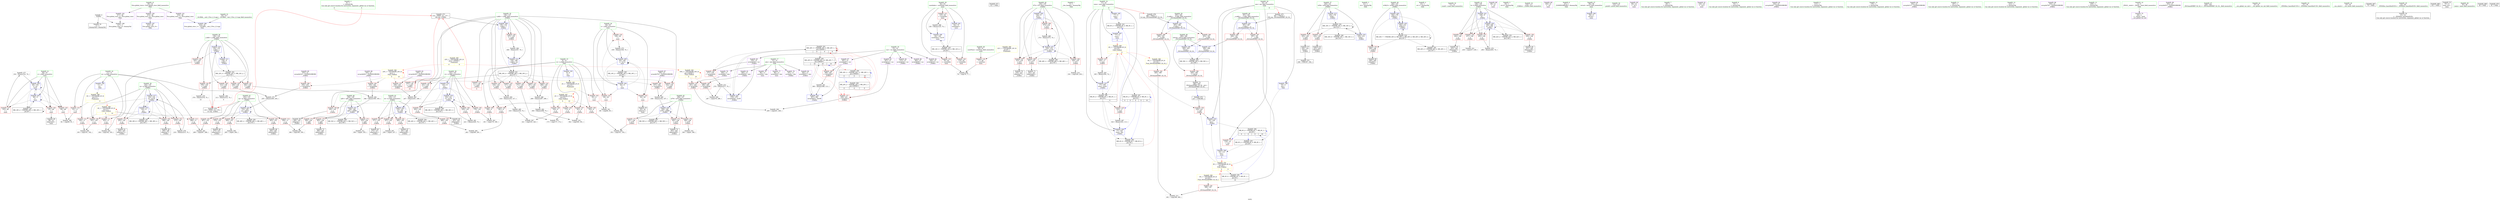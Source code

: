 digraph "SVFG" {
	label="SVFG";

	Node0x555596d1b0a0 [shape=record,color=grey,label="{NodeID: 0\nNullPtr}"];
	Node0x555596d1b0a0 -> Node0x555596d2f170[style=solid];
	Node0x555596d1b0a0 -> Node0x555596d31c00[style=solid];
	Node0x555596d3e520 [shape=record,color=grey,label="{NodeID: 277\n104 = Binary(103, 74, )\n}"];
	Node0x555596d3e520 -> Node0x555596d32040[style=solid];
	Node0x555596d31730 [shape=record,color=blue,label="{NodeID: 194\n11\<--9\nsj\<--\nGlob }"];
	Node0x555596d31730 -> Node0x555596d37670[style=dashed];
	Node0x555596d2e290 [shape=record,color=red,label="{NodeID: 111\n163\<--11\n\<--sj\n_Z3dfsii\n}"];
	Node0x555596d2e290 -> Node0x555596d40da0[style=solid];
	Node0x555596d2cce0 [shape=record,color=green,label="{NodeID: 28\n60\<--61\ncaseNum\<--caseNum_field_insensitive\nmain\n}"];
	Node0x555596d2cce0 -> Node0x555596d33860[style=solid];
	Node0x555596d7def0 [shape=record,color=black,label="{NodeID: 471\n121 = PHI()\n}"];
	Node0x555596d40f20 [shape=record,color=grey,label="{NodeID: 305\n265 = cmp(9, 264, )\n}"];
	Node0x555596d32ee0 [shape=record,color=blue,label="{NodeID: 222\n150\<--247\nni\<--add\n_Z3dfsii\n}"];
	Node0x555596d32ee0 -> Node0x555596d358e0[style=dashed];
	Node0x555596d32ee0 -> Node0x555596d359b0[style=dashed];
	Node0x555596d32ee0 -> Node0x555596d35a80[style=dashed];
	Node0x555596d32ee0 -> Node0x555596d35b50[style=dashed];
	Node0x555596d32ee0 -> Node0x555596d32ee0[style=dashed];
	Node0x555596d32ee0 -> Node0x555596d58ae0[style=dashed];
	Node0x555596d34970 [shape=record,color=red,label="{NodeID: 139\n249\<--138\n\<--j.addr\n_Z3dfsii\n}"];
	Node0x555596d34970 -> Node0x555596d3e0a0[style=solid];
	Node0x555596d2f510 [shape=record,color=black,label="{NodeID: 56\n98\<--97\nidxprom8\<--\nmain\n}"];
	Node0x555596d36030 [shape=record,color=red,label="{NodeID: 167\n333\<--154\n\<--k72\n_Z3dfsii\n}"];
	Node0x555596d36030 -> Node0x555596d30070[style=solid];
	Node0x555596d30bd0 [shape=record,color=purple,label="{NodeID: 84\n273\<--15\narrayidx42\<--cur\n_Z3dfsii\n}"];
	Node0x555596d05460 [shape=record,color=green,label="{NodeID: 1\n7\<--1\n__dso_handle\<--dummyObj\nGlob }"];
	Node0x555596d3e6a0 [shape=record,color=grey,label="{NodeID: 278\n216 = Binary(215, 74, )\n}"];
	Node0x555596d3e6a0 -> Node0x555596d32ad0[style=solid];
	Node0x555596d31800 [shape=record,color=blue,label="{NodeID: 195\n17\<--9\nnum\<--\nGlob }"];
	Node0x555596d31800 -> Node0x555596d4ebe0[style=dashed];
	Node0x555596d2e360 [shape=record,color=red,label="{NodeID: 112\n192\<--11\n\<--sj\n_Z3dfsii\n}"];
	Node0x555596d2e360 -> Node0x555596d401a0[style=solid];
	Node0x555596d2cdb0 [shape=record,color=green,label="{NodeID: 29\n62\<--63\ncaseIndex\<--caseIndex_field_insensitive\nmain\n}"];
	Node0x555596d2cdb0 -> Node0x555596d33930[style=solid];
	Node0x555596d2cdb0 -> Node0x555596d33a00[style=solid];
	Node0x555596d2cdb0 -> Node0x555596d33ad0[style=solid];
	Node0x555596d2cdb0 -> Node0x555596d31dd0[style=solid];
	Node0x555596d2cdb0 -> Node0x555596d32380[style=solid];
	Node0x555596d7dff0 [shape=record,color=black,label="{NodeID: 472\n227 = PHI(386, )\n}"];
	Node0x555596d7dff0 -> Node0x555596d36920[style=solid];
	Node0x555596d410a0 [shape=record,color=grey,label="{NodeID: 306\n92 = cmp(90, 91, )\n}"];
	Node0x555596d32fb0 [shape=record,color=blue,label="{NodeID: 223\n152\<--255\nnj\<--add33\n_Z3dfsii\n}"];
	Node0x555596d32fb0 -> Node0x555596d35c20[style=dashed];
	Node0x555596d32fb0 -> Node0x555596d35cf0[style=dashed];
	Node0x555596d32fb0 -> Node0x555596d35dc0[style=dashed];
	Node0x555596d32fb0 -> Node0x555596d35e90[style=dashed];
	Node0x555596d32fb0 -> Node0x555596d32fb0[style=dashed];
	Node0x555596d32fb0 -> Node0x555596d58fe0[style=dashed];
	Node0x555596d34a40 [shape=record,color=red,label="{NodeID: 140\n312\<--138\n\<--j.addr\n_Z3dfsii\n}"];
	Node0x555596d34a40 -> Node0x555596d3fea0[style=solid];
	Node0x555596d2f5e0 [shape=record,color=black,label="{NodeID: 57\n184\<--183\ntobool\<--\n_Z3dfsii\n}"];
	Node0x555596d2f5e0 -> Node0x5555969c1f20[style=solid];
	Node0x555596d36100 [shape=record,color=red,label="{NodeID: 168\n341\<--154\n\<--k72\n_Z3dfsii\n}"];
	Node0x555596d36100 -> Node0x555596d30140[style=solid];
	Node0x555596d30ca0 [shape=record,color=purple,label="{NodeID: 85\n276\<--15\narrayidx44\<--cur\n_Z3dfsii\n}"];
	Node0x555596d30ca0 -> Node0x555596d36b90[style=solid];
	Node0x555596d30ca0 -> Node0x555596d33080[style=solid];
	Node0x555596d19770 [shape=record,color=green,label="{NodeID: 2\n9\<--1\n\<--dummyObj\nCan only get source location for instruction, argument, global var or function.|{<s0>6|<s1>6}}"];
	Node0x555596d19770:s0 -> Node0x555596d7e1e0[style=solid,color=red];
	Node0x555596d19770:s1 -> Node0x555596d7e480[style=solid,color=red];
	Node0x555596d3e820 [shape=record,color=grey,label="{NodeID: 279\n379 = Binary(378, 74, )\n|{<s0>10}}"];
	Node0x555596d3e820:s0 -> Node0x555596d7e480[style=solid,color=red];
	Node0x555596d31900 [shape=record,color=blue,label="{NodeID: 196\n19\<--9\nans\<--\nGlob }"];
	Node0x555596d31900 -> Node0x555596d4f0e0[style=dashed];
	Node0x555596d2e430 [shape=record,color=red,label="{NodeID: 113\n268\<--11\n\<--sj\n_Z3dfsii\n}"];
	Node0x555596d2e430 -> Node0x555596d40aa0[style=solid];
	Node0x555596d2ce80 [shape=record,color=green,label="{NodeID: 30\n64\<--65\ni\<--i_field_insensitive\nmain\n}"];
	Node0x555596d2ce80 -> Node0x555596d33ba0[style=solid];
	Node0x555596d2ce80 -> Node0x555596d33c70[style=solid];
	Node0x555596d2ce80 -> Node0x555596d33d40[style=solid];
	Node0x555596d2ce80 -> Node0x555596d31ea0[style=solid];
	Node0x555596d2ce80 -> Node0x555596d32110[style=solid];
	Node0x555596d7e1e0 [shape=record,color=black,label="{NodeID: 473\n134 = PHI(9, 311, 377, )\n0th arg _Z3dfsii }"];
	Node0x555596d7e1e0 -> Node0x555596d32450[style=solid];
	Node0x555596d379f0 [shape=record,color=yellow,style=double,label="{NodeID: 390\n12V_1 = ENCHI(MR_12V_0)\npts\{61 \}\nFun[main]}"];
	Node0x555596d379f0 -> Node0x555596d33860[style=dashed];
	Node0x555596d41220 [shape=record,color=grey,label="{NodeID: 307\n321 = cmp(319, 320, )\n}"];
	Node0x555596d33080 [shape=record,color=blue,label="{NodeID: 224\n276\<--278\narrayidx44\<--inc45\n_Z3dfsii\n}"];
	Node0x555596d33080 -> Node0x555596d553e0[style=dashed];
	Node0x555596d34b10 [shape=record,color=red,label="{NodeID: 141\n340\<--138\n\<--j.addr\n_Z3dfsii\n}"];
	Node0x555596d34b10 -> Node0x555596d3eca0[style=solid];
	Node0x555596d2f6b0 [shape=record,color=black,label="{NodeID: 58\n196\<--195\nidxprom\<--\n_Z3dfsii\n}"];
	Node0x555596d361d0 [shape=record,color=red,label="{NodeID: 169\n373\<--154\n\<--k72\n_Z3dfsii\n}"];
	Node0x555596d361d0 -> Node0x555596d3f720[style=solid];
	Node0x555596d30d70 [shape=record,color=purple,label="{NodeID: 86\n364\<--15\narrayidx95\<--cur\n_Z3dfsii\n}"];
	Node0x555596d19800 [shape=record,color=green,label="{NodeID: 3\n21\<--1\n.str\<--dummyObj\nGlob }"];
	Node0x555596d5b7e0 [shape=record,color=black,label="{NodeID: 363\nMR_20V_8 = PHI(MR_20V_10, MR_20V_7, )\npts\{160000 \}\n|{|<s3>10|<s4>10|<s5>10}}"];
	Node0x555596d5b7e0 -> Node0x555596d36ed0[style=dashed];
	Node0x555596d5b7e0 -> Node0x555596d3b600[style=dashed];
	Node0x555596d5b7e0 -> Node0x555596d5b7e0[style=dashed];
	Node0x555596d5b7e0:s3 -> Node0x555596d36850[style=dashed,color=red];
	Node0x555596d5b7e0:s4 -> Node0x555596d553e0[style=dashed,color=red];
	Node0x555596d5b7e0:s5 -> Node0x555596d5a3e0[style=dashed,color=red];
	Node0x555596d3e9a0 [shape=record,color=grey,label="{NodeID: 280\n338 = Binary(332, 337, )\n}"];
	Node0x555596d3e9a0 -> Node0x555596d3b4a0[style=solid];
	Node0x555596d31a00 [shape=record,color=blue,label="{NodeID: 197\n415\<--29\nllvm.global_ctors_0\<--\nGlob }"];
	Node0x555596d2e500 [shape=record,color=red,label="{NodeID: 114\n359\<--11\n\<--sj\n_Z3dfsii\n}"];
	Node0x555596d2e500 -> Node0x555596d40020[style=solid];
	Node0x555596d2cf50 [shape=record,color=green,label="{NodeID: 31\n66\<--67\nj\<--j_field_insensitive\nmain\n}"];
	Node0x555596d2cf50 -> Node0x555596d33e10[style=solid];
	Node0x555596d2cf50 -> Node0x555596d33ee0[style=solid];
	Node0x555596d2cf50 -> Node0x555596d33fb0[style=solid];
	Node0x555596d2cf50 -> Node0x555596d31f70[style=solid];
	Node0x555596d2cf50 -> Node0x555596d32040[style=solid];
	Node0x555596d7e480 [shape=record,color=black,label="{NodeID: 474\n135 = PHI(9, 313, 379, )\n1st arg _Z3dfsii }"];
	Node0x555596d7e480 -> Node0x555596d32520[style=solid];
	Node0x555596d413a0 [shape=record,color=grey,label="{NodeID: 308\n287 = cmp(278, 286, )\n}"];
	Node0x555596d33150 [shape=record,color=blue,label="{NodeID: 225\n146\<--212\nisOk23\<--\n_Z3dfsii\n}"];
	Node0x555596d33150 -> Node0x555596d4d7e0[style=dashed];
	Node0x555596d34be0 [shape=record,color=red,label="{NodeID: 142\n378\<--138\n\<--j.addr\n_Z3dfsii\n}"];
	Node0x555596d34be0 -> Node0x555596d3e820[style=solid];
	Node0x555596d2f780 [shape=record,color=black,label="{NodeID: 59\n199\<--198\nidxprom7\<--\n_Z3dfsii\n}"];
	Node0x555596d530e0 [shape=record,color=black,label="{NodeID: 336\nMR_8V_6 = PHI(MR_8V_5, MR_8V_1, )\npts\{20 \}\n|{<s0>10}}"];
	Node0x555596d530e0:s0 -> Node0x555596d5d4a0[style=dashed,color=red];
	Node0x555596d362a0 [shape=record,color=red,label="{NodeID: 170\n348\<--156\n\<--ni76\n_Z3dfsii\n}"];
	Node0x555596d362a0 -> Node0x555596d416a0[style=solid];
	Node0x555596d30e40 [shape=record,color=purple,label="{NodeID: 87\n367\<--15\narrayidx97\<--cur\n_Z3dfsii\n}"];
	Node0x555596d30e40 -> Node0x555596d36ed0[style=solid];
	Node0x555596d30e40 -> Node0x555596d3b600[style=solid];
	Node0x555596d05ba0 [shape=record,color=green,label="{NodeID: 4\n23\<--1\n.str.1\<--dummyObj\nGlob }"];
	Node0x555596d5bce0 [shape=record,color=black,label="{NodeID: 364\nMR_59V_3 = PHI(MR_59V_4, MR_59V_2, )\npts\{390 \}\n}"];
	Node0x555596d5bce0 -> Node0x555596d36fa0[style=dashed];
	Node0x555596d3eb20 [shape=record,color=grey,label="{NodeID: 281\n221 = Binary(220, 74, )\n}"];
	Node0x555596d3eb20 -> Node0x555596d32ba0[style=solid];
	Node0x555596d31b00 [shape=record,color=blue,label="{NodeID: 198\n416\<--30\nllvm.global_ctors_1\<--_GLOBAL__sub_I_Fire_2_0.cpp\nGlob }"];
	Node0x555596d335f0 [shape=record,color=red,label="{NodeID: 115\n304\<--17\n\<--num\n_Z3dfsii\n}"];
	Node0x555596d335f0 -> Node0x555596d3fd20[style=solid];
	Node0x555596d2d020 [shape=record,color=green,label="{NodeID: 32\n71\<--72\nscanf\<--scanf_field_insensitive\n}"];
	Node0x555596d7e760 [shape=record,color=black,label="{NodeID: 475\n387 = PHI(19, )\n0th arg _ZSt3maxIiERKT_S2_S2_ }"];
	Node0x555596d7e760 -> Node0x555596d3b7a0[style=solid];
	Node0x555596d41520 [shape=record,color=grey,label="{NodeID: 309\n209 = cmp(201, 208, )\n}"];
	Node0x555596d33220 [shape=record,color=blue,label="{NodeID: 226\n148\<--294\nk\<--inc55\n_Z3dfsii\n}"];
	Node0x555596d33220 -> Node0x555596d355a0[style=dashed];
	Node0x555596d33220 -> Node0x555596d35670[style=dashed];
	Node0x555596d33220 -> Node0x555596d35740[style=dashed];
	Node0x555596d33220 -> Node0x555596d35810[style=dashed];
	Node0x555596d33220 -> Node0x555596d33220[style=dashed];
	Node0x555596d33220 -> Node0x555596d585e0[style=dashed];
	Node0x555596d34cb0 [shape=record,color=red,label="{NodeID: 143\n183\<--140\n\<--isOk\n_Z3dfsii\n}"];
	Node0x555596d34cb0 -> Node0x555596d2f5e0[style=solid];
	Node0x555596d2f850 [shape=record,color=black,label="{NodeID: 60\n203\<--202\nidxprom9\<--\n_Z3dfsii\n}"];
	Node0x555596d36370 [shape=record,color=red,label="{NodeID: 171\n351\<--156\n\<--ni76\n_Z3dfsii\n}"];
	Node0x555596d36370 -> Node0x555596d404a0[style=solid];
	Node0x555596d30f10 [shape=record,color=purple,label="{NodeID: 88\n69\<--21\n\<--.str\nmain\n}"];
	Node0x555596d05c30 [shape=record,color=green,label="{NodeID: 5\n25\<--1\n.str.2\<--dummyObj\nGlob }"];
	Node0x555596d5c1e0 [shape=record,color=black,label="{NodeID: 365\nMR_6V_8 = PHI(MR_6V_7, MR_6V_6, )\npts\{18 \}\n|{<s0>10}}"];
	Node0x555596d5c1e0:s0 -> Node0x555596d5d3c0[style=dashed,color=red];
	Node0x555596d3eca0 [shape=record,color=grey,label="{NodeID: 282\n346 = Binary(340, 345, )\n}"];
	Node0x555596d3eca0 -> Node0x555596d3b530[style=solid];
	Node0x555596d31c00 [shape=record,color=blue, style = dotted,label="{NodeID: 199\n417\<--3\nllvm.global_ctors_2\<--dummyVal\nGlob }"];
	Node0x555596d336c0 [shape=record,color=red,label="{NodeID: 116\n323\<--17\n\<--num\n_Z3dfsii\n}"];
	Node0x555596d336c0 -> Node0x555596d3f420[style=solid];
	Node0x555596d2d120 [shape=record,color=green,label="{NodeID: 33\n116\<--117\n_Z3dfsii\<--_Z3dfsii_field_insensitive\n}"];
	Node0x555596d7e870 [shape=record,color=black,label="{NodeID: 476\n388 = PHI(17, )\n1st arg _ZSt3maxIiERKT_S2_S2_ }"];
	Node0x555596d7e870 -> Node0x555596d3b870[style=solid];
	Node0x555596d416a0 [shape=record,color=grey,label="{NodeID: 310\n349 = cmp(9, 348, )\n}"];
	Node0x555596d332f0 [shape=record,color=blue,label="{NodeID: 227\n17\<--305\nnum\<--inc61\n_Z3dfsii\n}"];
	Node0x555596d332f0 -> Node0x555596d50de0[style=dashed];
	Node0x555596d34d80 [shape=record,color=red,label="{NodeID: 144\n224\<--140\n\<--isOk\n_Z3dfsii\n}"];
	Node0x555596d34d80 -> Node0x555596d2f9f0[style=solid];
	Node0x555596d2f920 [shape=record,color=black,label="{NodeID: 61\n206\<--205\nidxprom11\<--\n_Z3dfsii\n}"];
	Node0x555596d36440 [shape=record,color=red,label="{NodeID: 172\n362\<--156\n\<--ni76\n_Z3dfsii\n}"];
	Node0x555596d36440 -> Node0x555596d30210[style=solid];
	Node0x555596d30fe0 [shape=record,color=purple,label="{NodeID: 89\n100\<--21\n\<--.str\nmain\n}"];
	Node0x555596d05cc0 [shape=record,color=green,label="{NodeID: 6\n27\<--1\n_ZL9NEIGHBORS\<--dummyObj\nGlob }"];
	Node0x555596d5c6e0 [shape=record,color=yellow,style=double,label="{NodeID: 366\n24V_1 = ENCHI(MR_24V_0)\npts\{1 \}\nFun[_Z3dfsii]|{|<s4>9|<s5>10}}"];
	Node0x555596d5c6e0 -> Node0x555596d369f0[style=dashed];
	Node0x555596d5c6e0 -> Node0x555596d36ac0[style=dashed];
	Node0x555596d5c6e0 -> Node0x555596d36d30[style=dashed];
	Node0x555596d5c6e0 -> Node0x555596d36e00[style=dashed];
	Node0x555596d5c6e0:s4 -> Node0x555596d5c6e0[style=dashed,color=red];
	Node0x555596d5c6e0:s5 -> Node0x555596d5c6e0[style=dashed,color=red];
	Node0x555596d3ee20 [shape=record,color=grey,label="{NodeID: 283\n247 = Binary(241, 246, )\n}"];
	Node0x555596d3ee20 -> Node0x555596d32ee0[style=solid];
	Node0x555596d31d00 [shape=record,color=blue,label="{NodeID: 200\n58\<--9\nretval\<--\nmain\n}"];
	Node0x555596d33790 [shape=record,color=red,label="{NodeID: 117\n119\<--19\n\<--ans\nmain\n}"];
	Node0x555596d2d220 [shape=record,color=green,label="{NodeID: 34\n122\<--123\nprintf\<--printf_field_insensitive\n}"];
	Node0x555596d41820 [shape=record,color=grey,label="{NodeID: 311\n356 = cmp(9, 355, )\n}"];
	Node0x555596d333c0 [shape=record,color=blue,label="{NodeID: 228\n17\<--324\nnum\<--dec\n_Z3dfsii\n}"];
	Node0x555596d333c0 -> Node0x555596d5c1e0[style=dashed];
	Node0x555596d34e50 [shape=record,color=red,label="{NodeID: 145\n179\<--142\n\<--ci\n_Z3dfsii\n}"];
	Node0x555596d34e50 -> Node0x555596d40c20[style=solid];
	Node0x555596d2f9f0 [shape=record,color=black,label="{NodeID: 62\n225\<--224\ntobool20\<--\n_Z3dfsii\n}"];
	Node0x555596d36510 [shape=record,color=red,label="{NodeID: 173\n355\<--158\n\<--nj81\n_Z3dfsii\n}"];
	Node0x555596d36510 -> Node0x555596d41820[style=solid];
	Node0x555596d310b0 [shape=record,color=purple,label="{NodeID: 90\n80\<--23\n\<--.str.1\nmain\n}"];
	Node0x555596d1ab50 [shape=record,color=green,label="{NodeID: 7\n29\<--1\n\<--dummyObj\nCan only get source location for instruction, argument, global var or function.}"];
	Node0x555596d5d200 [shape=record,color=yellow,style=double,label="{NodeID: 367\n2V_1 = ENCHI(MR_2V_0)\npts\{10 \}\nFun[_Z3dfsii]|{|<s6>9|<s7>10}}"];
	Node0x555596d5d200 -> Node0x555596d2ed00[style=dashed];
	Node0x555596d5d200 -> Node0x555596d2ddb0[style=dashed];
	Node0x555596d5d200 -> Node0x555596d2de80[style=dashed];
	Node0x555596d5d200 -> Node0x555596d2df50[style=dashed];
	Node0x555596d5d200 -> Node0x555596d2e020[style=dashed];
	Node0x555596d5d200 -> Node0x555596d2e0f0[style=dashed];
	Node0x555596d5d200:s6 -> Node0x555596d5d200[style=dashed,color=red];
	Node0x555596d5d200:s7 -> Node0x555596d5d200[style=dashed,color=red];
	Node0x555596d3efa0 [shape=record,color=grey,label="{NodeID: 284\n318 = Binary(316, 317, )\n}"];
	Node0x555596d3efa0 -> Node0x555596d3f120[style=solid];
	Node0x555596d31dd0 [shape=record,color=blue,label="{NodeID: 201\n62\<--74\ncaseIndex\<--\nmain\n}"];
	Node0x555596d31dd0 -> Node0x555596d4f5e0[style=dashed];
	Node0x555596d33860 [shape=record,color=red,label="{NodeID: 118\n77\<--60\n\<--caseNum\nmain\n}"];
	Node0x555596d33860 -> Node0x555596d40620[style=solid];
	Node0x555596d2d320 [shape=record,color=green,label="{NodeID: 35\n136\<--137\ni.addr\<--i.addr_field_insensitive\n_Z3dfsii\n}"];
	Node0x555596d2d320 -> Node0x555596d34080[style=solid];
	Node0x555596d2d320 -> Node0x555596d34150[style=solid];
	Node0x555596d2d320 -> Node0x555596d34220[style=solid];
	Node0x555596d2d320 -> Node0x555596d342f0[style=solid];
	Node0x555596d2d320 -> Node0x555596d343c0[style=solid];
	Node0x555596d2d320 -> Node0x555596d34490[style=solid];
	Node0x555596d2d320 -> Node0x555596d34560[style=solid];
	Node0x555596d2d320 -> Node0x555596d34630[style=solid];
	Node0x555596d2d320 -> Node0x555596d34700[style=solid];
	Node0x555596d2d320 -> Node0x555596d347d0[style=solid];
	Node0x555596d2d320 -> Node0x555596d32450[style=solid];
	Node0x555596d2d320 -> Node0x555596d326c0[style=solid];
	Node0x555596d37e50 [shape=record,color=yellow,style=double,label="{NodeID: 395\n22V_1 = ENCHI(MR_22V_0)\npts\{1 140000 \}\nFun[main]|{<s0>6|<s1>6}}"];
	Node0x555596d37e50:s0 -> Node0x555596d5c6e0[style=dashed,color=red];
	Node0x555596d37e50:s1 -> Node0x555596d506e0[style=dashed,color=red];
	Node0x555596d419a0 [shape=record,color=grey,label="{NodeID: 312\n238 = cmp(237, 239, )\n}"];
	Node0x555596d33490 [shape=record,color=blue,label="{NodeID: 229\n154\<--9\nk72\<--\n_Z3dfsii\n}"];
	Node0x555596d33490 -> Node0x555596d35f60[style=dashed];
	Node0x555596d33490 -> Node0x555596d36030[style=dashed];
	Node0x555596d33490 -> Node0x555596d36100[style=dashed];
	Node0x555596d33490 -> Node0x555596d361d0[style=dashed];
	Node0x555596d33490 -> Node0x555596d3b6d0[style=dashed];
	Node0x555596d33490 -> Node0x555596d594e0[style=dashed];
	Node0x555596d34f20 [shape=record,color=red,label="{NodeID: 146\n195\<--142\n\<--ci\n_Z3dfsii\n}"];
	Node0x555596d34f20 -> Node0x555596d2f6b0[style=solid];
	Node0x555596d2fac0 [shape=record,color=black,label="{NodeID: 63\n243\<--242\nidxprom27\<--\n_Z3dfsii\n}"];
	Node0x555596d365e0 [shape=record,color=red,label="{NodeID: 174\n358\<--158\n\<--nj81\n_Z3dfsii\n}"];
	Node0x555596d365e0 -> Node0x555596d40020[style=solid];
	Node0x555596d31180 [shape=record,color=purple,label="{NodeID: 91\n120\<--25\n\<--.str.2\nmain\n}"];
	Node0x555596d1abe0 [shape=record,color=green,label="{NodeID: 8\n74\<--1\n\<--dummyObj\nCan only get source location for instruction, argument, global var or function.}"];
	Node0x555596d5d2e0 [shape=record,color=yellow,style=double,label="{NodeID: 368\n4V_1 = ENCHI(MR_4V_0)\npts\{12 \}\nFun[_Z3dfsii]|{|<s4>9|<s5>10}}"];
	Node0x555596d5d2e0 -> Node0x555596d2e290[style=dashed];
	Node0x555596d5d2e0 -> Node0x555596d2e360[style=dashed];
	Node0x555596d5d2e0 -> Node0x555596d2e430[style=dashed];
	Node0x555596d5d2e0 -> Node0x555596d2e500[style=dashed];
	Node0x555596d5d2e0:s4 -> Node0x555596d5d2e0[style=dashed,color=red];
	Node0x555596d5d2e0:s5 -> Node0x555596d5d2e0[style=dashed,color=red];
	Node0x555596d3f120 [shape=record,color=grey,label="{NodeID: 285\n319 = Binary(318, 74, )\n}"];
	Node0x555596d3f120 -> Node0x555596d41220[style=solid];
	Node0x555596d31ea0 [shape=record,color=blue,label="{NodeID: 202\n64\<--9\ni\<--\nmain\n}"];
	Node0x555596d31ea0 -> Node0x555596d33ba0[style=dashed];
	Node0x555596d31ea0 -> Node0x555596d33c70[style=dashed];
	Node0x555596d31ea0 -> Node0x555596d33d40[style=dashed];
	Node0x555596d31ea0 -> Node0x555596d32110[style=dashed];
	Node0x555596d31ea0 -> Node0x555596d4fae0[style=dashed];
	Node0x555596d33930 [shape=record,color=red,label="{NodeID: 119\n76\<--62\n\<--caseIndex\nmain\n}"];
	Node0x555596d33930 -> Node0x555596d40620[style=solid];
	Node0x555596d2d3f0 [shape=record,color=green,label="{NodeID: 36\n138\<--139\nj.addr\<--j.addr_field_insensitive\n_Z3dfsii\n}"];
	Node0x555596d2d3f0 -> Node0x555596d348a0[style=solid];
	Node0x555596d2d3f0 -> Node0x555596d34970[style=solid];
	Node0x555596d2d3f0 -> Node0x555596d34a40[style=solid];
	Node0x555596d2d3f0 -> Node0x555596d34b10[style=solid];
	Node0x555596d2d3f0 -> Node0x555596d34be0[style=solid];
	Node0x555596d2d3f0 -> Node0x555596d32520[style=solid];
	Node0x555596d2d3f0 -> Node0x555596d325f0[style=solid];
	Node0x555596d37f60 [shape=record,color=yellow,style=double,label="{NodeID: 396\n6V_1 = ENCHI(MR_6V_0)\npts\{18 \}\nFun[_ZSt3maxIiERKT_S2_S2_]}"];
	Node0x555596d37f60 -> Node0x555596d31590[style=dashed];
	Node0x555596d41b20 [shape=record,color=grey,label="{NodeID: 313\n401 = cmp(398, 400, )\n}"];
	Node0x555596d3b4a0 [shape=record,color=blue,label="{NodeID: 230\n156\<--338\nni76\<--add80\n_Z3dfsii\n}"];
	Node0x555596d3b4a0 -> Node0x555596d362a0[style=dashed];
	Node0x555596d3b4a0 -> Node0x555596d36370[style=dashed];
	Node0x555596d3b4a0 -> Node0x555596d36440[style=dashed];
	Node0x555596d3b4a0 -> Node0x555596d3b4a0[style=dashed];
	Node0x555596d3b4a0 -> Node0x555596d599e0[style=dashed];
	Node0x555596d34ff0 [shape=record,color=red,label="{NodeID: 147\n202\<--142\n\<--ci\n_Z3dfsii\n}"];
	Node0x555596d34ff0 -> Node0x555596d2f850[style=solid];
	Node0x555596d2fb90 [shape=record,color=black,label="{NodeID: 64\n251\<--250\nidxprom30\<--\n_Z3dfsii\n}"];
	Node0x555596d366b0 [shape=record,color=red,label="{NodeID: 175\n365\<--158\n\<--nj81\n_Z3dfsii\n}"];
	Node0x555596d366b0 -> Node0x555596d302e0[style=solid];
	Node0x555596d31250 [shape=record,color=purple,label="{NodeID: 92\n244\<--27\narrayidx28\<--_ZL9NEIGHBORS\n_Z3dfsii\n}"];
	Node0x555596d1ac70 [shape=record,color=green,label="{NodeID: 9\n113\<--1\n\<--dummyObj\nCan only get source location for instruction, argument, global var or function.}"];
	Node0x555596d5d3c0 [shape=record,color=yellow,style=double,label="{NodeID: 369\n6V_1 = ENCHI(MR_6V_0)\npts\{18 \}\nFun[_Z3dfsii]|{|<s5>8}}"];
	Node0x555596d5d3c0 -> Node0x555596d335f0[style=dashed];
	Node0x555596d5d3c0 -> Node0x555596d36920[style=dashed];
	Node0x555596d5d3c0 -> Node0x555596d332f0[style=dashed];
	Node0x555596d5d3c0 -> Node0x555596d50de0[style=dashed];
	Node0x555596d5d3c0 -> Node0x555596d567e0[style=dashed];
	Node0x555596d5d3c0:s5 -> Node0x555596d37f60[style=dashed,color=red];
	Node0x555596d3f2a0 [shape=record,color=grey,label="{NodeID: 286\n126 = Binary(125, 74, )\n}"];
	Node0x555596d3f2a0 -> Node0x555596d32380[style=solid];
	Node0x555596d31f70 [shape=record,color=blue,label="{NodeID: 203\n66\<--9\nj\<--\nmain\n}"];
	Node0x555596d31f70 -> Node0x555596d33e10[style=dashed];
	Node0x555596d31f70 -> Node0x555596d33ee0[style=dashed];
	Node0x555596d31f70 -> Node0x555596d33fb0[style=dashed];
	Node0x555596d31f70 -> Node0x555596d31f70[style=dashed];
	Node0x555596d31f70 -> Node0x555596d32040[style=dashed];
	Node0x555596d31f70 -> Node0x555596d507f0[style=dashed];
	Node0x555596d33a00 [shape=record,color=red,label="{NodeID: 120\n118\<--62\n\<--caseIndex\nmain\n}"];
	Node0x555596d2d4c0 [shape=record,color=green,label="{NodeID: 37\n140\<--141\nisOk\<--isOk_field_insensitive\n_Z3dfsii\n}"];
	Node0x555596d2d4c0 -> Node0x555596d34cb0[style=solid];
	Node0x555596d2d4c0 -> Node0x555596d34d80[style=solid];
	Node0x555596d2d4c0 -> Node0x555596d32790[style=solid];
	Node0x555596d2d4c0 -> Node0x555596d32a00[style=solid];
	Node0x555596d41ca0 [shape=record,color=grey,label="{NodeID: 314\n330 = cmp(329, 239, )\n}"];
	Node0x555596d3b530 [shape=record,color=blue,label="{NodeID: 231\n158\<--346\nnj81\<--add85\n_Z3dfsii\n}"];
	Node0x555596d3b530 -> Node0x555596d36510[style=dashed];
	Node0x555596d3b530 -> Node0x555596d365e0[style=dashed];
	Node0x555596d3b530 -> Node0x555596d366b0[style=dashed];
	Node0x555596d3b530 -> Node0x555596d3b530[style=dashed];
	Node0x555596d3b530 -> Node0x555596d59ee0[style=dashed];
	Node0x555596d350c0 [shape=record,color=red,label="{NodeID: 148\n220\<--142\n\<--ci\n_Z3dfsii\n}"];
	Node0x555596d350c0 -> Node0x555596d3eb20[style=solid];
	Node0x555596d2fc60 [shape=record,color=black,label="{NodeID: 65\n272\<--271\nidxprom41\<--\n_Z3dfsii\n}"];
	Node0x555596d36780 [shape=record,color=red,label="{NodeID: 176\n201\<--200\n\<--arrayidx8\n_Z3dfsii\n}"];
	Node0x555596d36780 -> Node0x555596d41520[style=solid];
	Node0x555596d31320 [shape=record,color=purple,label="{NodeID: 93\n245\<--27\narrayidx29\<--_ZL9NEIGHBORS\n_Z3dfsii\n}"];
	Node0x555596d31320 -> Node0x555596d369f0[style=solid];
	Node0x555596d1ad00 [shape=record,color=green,label="{NodeID: 10\n176\<--1\n\<--dummyObj\nCan only get source location for instruction, argument, global var or function.}"];
	Node0x555596d5d4a0 [shape=record,color=yellow,style=double,label="{NodeID: 370\n8V_1 = ENCHI(MR_8V_0)\npts\{20 \}\nFun[_Z3dfsii]|{|<s4>8|<s5>9}}"];
	Node0x555596d5d4a0 -> Node0x555596d36920[style=dashed];
	Node0x555596d5d4a0 -> Node0x555596d32c70[style=dashed];
	Node0x555596d5d4a0 -> Node0x555596d530e0[style=dashed];
	Node0x555596d5d4a0 -> Node0x555596d56ce0[style=dashed];
	Node0x555596d5d4a0:s4 -> Node0x555596d38230[style=dashed,color=red];
	Node0x555596d5d4a0:s5 -> Node0x555596d5d4a0[style=dashed,color=red];
	Node0x555596d3f420 [shape=record,color=grey,label="{NodeID: 287\n324 = Binary(323, 113, )\n}"];
	Node0x555596d3f420 -> Node0x555596d333c0[style=solid];
	Node0x555596d32040 [shape=record,color=blue,label="{NodeID: 204\n66\<--104\nj\<--inc\nmain\n}"];
	Node0x555596d32040 -> Node0x555596d33e10[style=dashed];
	Node0x555596d32040 -> Node0x555596d33ee0[style=dashed];
	Node0x555596d32040 -> Node0x555596d33fb0[style=dashed];
	Node0x555596d32040 -> Node0x555596d31f70[style=dashed];
	Node0x555596d32040 -> Node0x555596d32040[style=dashed];
	Node0x555596d32040 -> Node0x555596d507f0[style=dashed];
	Node0x555596d33ad0 [shape=record,color=red,label="{NodeID: 121\n125\<--62\n\<--caseIndex\nmain\n}"];
	Node0x555596d33ad0 -> Node0x555596d3f2a0[style=solid];
	Node0x555596d2d590 [shape=record,color=green,label="{NodeID: 38\n142\<--143\nci\<--ci_field_insensitive\n_Z3dfsii\n}"];
	Node0x555596d2d590 -> Node0x555596d34e50[style=solid];
	Node0x555596d2d590 -> Node0x555596d34f20[style=solid];
	Node0x555596d2d590 -> Node0x555596d34ff0[style=solid];
	Node0x555596d2d590 -> Node0x555596d350c0[style=solid];
	Node0x555596d2d590 -> Node0x555596d32860[style=solid];
	Node0x555596d2d590 -> Node0x555596d32ba0[style=solid];
	Node0x555596d41e20 [shape=record,color=grey,label="{NodeID: 315\n173 = cmp(171, 172, )\n}"];
	Node0x555596d3b600 [shape=record,color=blue,label="{NodeID: 232\n367\<--369\narrayidx97\<--dec98\n_Z3dfsii\n}"];
	Node0x555596d3b600 -> Node0x555596d5b7e0[style=dashed];
	Node0x555596d35190 [shape=record,color=red,label="{NodeID: 149\n191\<--144\n\<--cj\n_Z3dfsii\n}"];
	Node0x555596d35190 -> Node0x555596d401a0[style=solid];
	Node0x555596d2fd30 [shape=record,color=black,label="{NodeID: 66\n275\<--274\nidxprom43\<--\n_Z3dfsii\n}"];
	Node0x555596d553e0 [shape=record,color=black,label="{NodeID: 343\nMR_20V_3 = PHI(MR_20V_5, MR_20V_1, )\npts\{160000 \}\n|{|<s4>9|<s5>9|<s6>9}}"];
	Node0x555596d553e0 -> Node0x555596d36b90[style=dashed];
	Node0x555596d553e0 -> Node0x555596d33080[style=dashed];
	Node0x555596d553e0 -> Node0x555596d553e0[style=dashed];
	Node0x555596d553e0 -> Node0x555596d5b7e0[style=dashed];
	Node0x555596d553e0:s4 -> Node0x555596d36850[style=dashed,color=red];
	Node0x555596d553e0:s5 -> Node0x555596d553e0[style=dashed,color=red];
	Node0x555596d553e0:s6 -> Node0x555596d5a3e0[style=dashed,color=red];
	Node0x555596d36850 [shape=record,color=red,label="{NodeID: 177\n208\<--207\n\<--arrayidx12\n_Z3dfsii\n}"];
	Node0x555596d36850 -> Node0x555596d41520[style=solid];
	Node0x555596d313f0 [shape=record,color=purple,label="{NodeID: 94\n252\<--27\narrayidx31\<--_ZL9NEIGHBORS\n_Z3dfsii\n}"];
	Node0x555596d1a140 [shape=record,color=green,label="{NodeID: 11\n187\<--1\n\<--dummyObj\nCan only get source location for instruction, argument, global var or function.}"];
	Node0x555596d3f5a0 [shape=record,color=grey,label="{NodeID: 288\n299 = Binary(297, 298, )\n}"];
	Node0x555596d3f5a0 -> Node0x555596d3fba0[style=solid];
	Node0x555596d32110 [shape=record,color=blue,label="{NodeID: 205\n64\<--109\ni\<--inc12\nmain\n}"];
	Node0x555596d32110 -> Node0x555596d33ba0[style=dashed];
	Node0x555596d32110 -> Node0x555596d33c70[style=dashed];
	Node0x555596d32110 -> Node0x555596d33d40[style=dashed];
	Node0x555596d32110 -> Node0x555596d32110[style=dashed];
	Node0x555596d32110 -> Node0x555596d4fae0[style=dashed];
	Node0x555596d33ba0 [shape=record,color=red,label="{NodeID: 122\n84\<--64\n\<--i\nmain\n}"];
	Node0x555596d33ba0 -> Node0x555596d40920[style=solid];
	Node0x555596d2d660 [shape=record,color=green,label="{NodeID: 39\n144\<--145\ncj\<--cj_field_insensitive\n_Z3dfsii\n}"];
	Node0x555596d2d660 -> Node0x555596d35190[style=solid];
	Node0x555596d2d660 -> Node0x555596d35260[style=solid];
	Node0x555596d2d660 -> Node0x555596d35330[style=solid];
	Node0x555596d2d660 -> Node0x555596d35400[style=solid];
	Node0x555596d2d660 -> Node0x555596d32930[style=solid];
	Node0x555596d2d660 -> Node0x555596d32ad0[style=solid];
	Node0x555596d38230 [shape=record,color=yellow,style=double,label="{NodeID: 399\n8V_1 = ENCHI(MR_8V_0)\npts\{20 \}\nFun[_ZSt3maxIiERKT_S2_S2_]}"];
	Node0x555596d38230 -> Node0x555596d373b0[style=dashed];
	Node0x555596d41fa0 [shape=record,color=grey,label="{NodeID: 316\n302 = cmp(300, 301, )\n}"];
	Node0x555596d3b6d0 [shape=record,color=blue,label="{NodeID: 233\n154\<--374\nk72\<--inc101\n_Z3dfsii\n}"];
	Node0x555596d3b6d0 -> Node0x555596d35f60[style=dashed];
	Node0x555596d3b6d0 -> Node0x555596d36030[style=dashed];
	Node0x555596d3b6d0 -> Node0x555596d36100[style=dashed];
	Node0x555596d3b6d0 -> Node0x555596d361d0[style=dashed];
	Node0x555596d3b6d0 -> Node0x555596d3b6d0[style=dashed];
	Node0x555596d3b6d0 -> Node0x555596d594e0[style=dashed];
	Node0x555596d35260 [shape=record,color=red,label="{NodeID: 150\n198\<--144\n\<--cj\n_Z3dfsii\n}"];
	Node0x555596d35260 -> Node0x555596d2f780[style=solid];
	Node0x555596d2fe00 [shape=record,color=black,label="{NodeID: 67\n281\<--280\nidxprom46\<--\n_Z3dfsii\n}"];
	Node0x555596d36920 [shape=record,color=red,label="{NodeID: 178\n230\<--227\n\<--call\n_Z3dfsii\n}"];
	Node0x555596d36920 -> Node0x555596d32c70[style=solid];
	Node0x555596d314c0 [shape=record,color=purple,label="{NodeID: 95\n253\<--27\narrayidx32\<--_ZL9NEIGHBORS\n_Z3dfsii\n}"];
	Node0x555596d314c0 -> Node0x555596d36ac0[style=solid];
	Node0x555596d1a1d0 [shape=record,color=green,label="{NodeID: 12\n212\<--1\n\<--dummyObj\nCan only get source location for instruction, argument, global var or function.}"];
	Node0x555596d3f720 [shape=record,color=grey,label="{NodeID: 289\n374 = Binary(373, 74, )\n}"];
	Node0x555596d3f720 -> Node0x555596d3b6d0[style=solid];
	Node0x555596d321e0 [shape=record,color=blue,label="{NodeID: 206\n19\<--113\nans\<--\nmain\n|{<s0>6}}"];
	Node0x555596d321e0:s0 -> Node0x555596d5d4a0[style=dashed,color=red];
	Node0x555596d33c70 [shape=record,color=red,label="{NodeID: 123\n94\<--64\n\<--i\nmain\n}"];
	Node0x555596d33c70 -> Node0x555596d2f440[style=solid];
	Node0x555596d2d730 [shape=record,color=green,label="{NodeID: 40\n146\<--147\nisOk23\<--isOk23_field_insensitive\n_Z3dfsii\n}"];
	Node0x555596d2d730 -> Node0x555596d354d0[style=solid];
	Node0x555596d2d730 -> Node0x555596d32d40[style=solid];
	Node0x555596d2d730 -> Node0x555596d33150[style=solid];
	Node0x555596d3b7a0 [shape=record,color=blue,label="{NodeID: 234\n391\<--387\n__a.addr\<--__a\n_ZSt3maxIiERKT_S2_S2_\n}"];
	Node0x555596d3b7a0 -> Node0x555596d37070[style=dashed];
	Node0x555596d3b7a0 -> Node0x555596d37140[style=dashed];
	Node0x555596d35330 [shape=record,color=red,label="{NodeID: 151\n205\<--144\n\<--cj\n_Z3dfsii\n}"];
	Node0x555596d35330 -> Node0x555596d2f920[style=solid];
	Node0x555596d2fed0 [shape=record,color=black,label="{NodeID: 68\n284\<--283\nidxprom48\<--\n_Z3dfsii\n}"];
	Node0x555596d369f0 [shape=record,color=red,label="{NodeID: 179\n246\<--245\n\<--arrayidx29\n_Z3dfsii\n}"];
	Node0x555596d369f0 -> Node0x555596d3ee20[style=solid];
	Node0x555596d2e5f0 [shape=record,color=purple,label="{NodeID: 96\n335\<--27\narrayidx78\<--_ZL9NEIGHBORS\n_Z3dfsii\n}"];
	Node0x555596d1a2a0 [shape=record,color=green,label="{NodeID: 13\n239\<--1\n\<--dummyObj\nCan only get source location for instruction, argument, global var or function.}"];
	Node0x555596d3f8a0 [shape=record,color=grey,label="{NodeID: 290\n168 = Binary(167, 74, )\n}"];
	Node0x555596d3f8a0 -> Node0x555596d326c0[style=solid];
	Node0x555596d322b0 [shape=record,color=blue,label="{NodeID: 207\n17\<--9\nnum\<--\nmain\n|{<s0>6}}"];
	Node0x555596d322b0:s0 -> Node0x555596d5d3c0[style=dashed,color=red];
	Node0x555596d33d40 [shape=record,color=red,label="{NodeID: 124\n108\<--64\n\<--i\nmain\n}"];
	Node0x555596d33d40 -> Node0x555596d3e220[style=solid];
	Node0x555596d2d800 [shape=record,color=green,label="{NodeID: 41\n148\<--149\nk\<--k_field_insensitive\n_Z3dfsii\n}"];
	Node0x555596d2d800 -> Node0x555596d355a0[style=solid];
	Node0x555596d2d800 -> Node0x555596d35670[style=solid];
	Node0x555596d2d800 -> Node0x555596d35740[style=solid];
	Node0x555596d2d800 -> Node0x555596d35810[style=solid];
	Node0x555596d2d800 -> Node0x555596d32e10[style=solid];
	Node0x555596d2d800 -> Node0x555596d33220[style=solid];
	Node0x555596d3b870 [shape=record,color=blue,label="{NodeID: 235\n393\<--388\n__b.addr\<--__b\n_ZSt3maxIiERKT_S2_S2_\n}"];
	Node0x555596d3b870 -> Node0x555596d37210[style=dashed];
	Node0x555596d3b870 -> Node0x555596d372e0[style=dashed];
	Node0x555596d35400 [shape=record,color=red,label="{NodeID: 152\n215\<--144\n\<--cj\n_Z3dfsii\n}"];
	Node0x555596d35400 -> Node0x555596d3e6a0[style=solid];
	Node0x555596d2ffa0 [shape=record,color=black,label="{NodeID: 69\n309\<--308\ntobool63\<--\n_Z3dfsii\n}"];
	Node0x555596d36ac0 [shape=record,color=red,label="{NodeID: 180\n254\<--253\n\<--arrayidx32\n_Z3dfsii\n}"];
	Node0x555596d36ac0 -> Node0x555596d3e0a0[style=solid];
	Node0x555596d2e6c0 [shape=record,color=purple,label="{NodeID: 97\n336\<--27\narrayidx79\<--_ZL9NEIGHBORS\n_Z3dfsii\n}"];
	Node0x555596d2e6c0 -> Node0x555596d36d30[style=solid];
	Node0x555596d1a370 [shape=record,color=green,label="{NodeID: 14\n4\<--6\n_ZStL8__ioinit\<--_ZStL8__ioinit_field_insensitive\nGlob }"];
	Node0x555596d1a370 -> Node0x555596d30480[style=solid];
	Node0x555596d3fa20 [shape=record,color=grey,label="{NodeID: 291\n369 = Binary(368, 113, )\n}"];
	Node0x555596d3fa20 -> Node0x555596d3b600[style=solid];
	Node0x555596d32380 [shape=record,color=blue,label="{NodeID: 208\n62\<--126\ncaseIndex\<--inc16\nmain\n}"];
	Node0x555596d32380 -> Node0x555596d4f5e0[style=dashed];
	Node0x555596d33e10 [shape=record,color=red,label="{NodeID: 125\n90\<--66\n\<--j\nmain\n}"];
	Node0x555596d33e10 -> Node0x555596d410a0[style=solid];
	Node0x555596d2d8d0 [shape=record,color=green,label="{NodeID: 42\n150\<--151\nni\<--ni_field_insensitive\n_Z3dfsii\n}"];
	Node0x555596d2d8d0 -> Node0x555596d358e0[style=solid];
	Node0x555596d2d8d0 -> Node0x555596d359b0[style=solid];
	Node0x555596d2d8d0 -> Node0x555596d35a80[style=solid];
	Node0x555596d2d8d0 -> Node0x555596d35b50[style=solid];
	Node0x555596d2d8d0 -> Node0x555596d32ee0[style=solid];
	Node0x555596d4d7e0 [shape=record,color=black,label="{NodeID: 319\nMR_40V_7 = PHI(MR_40V_6, MR_40V_4, MR_40V_4, MR_40V_4, MR_40V_4, )\npts\{147 \}\n}"];
	Node0x555596d4d7e0 -> Node0x555596d354d0[style=dashed];
	Node0x555596d4d7e0 -> Node0x555596d33150[style=dashed];
	Node0x555596d4d7e0 -> Node0x555596d4d7e0[style=dashed];
	Node0x555596d4d7e0 -> Node0x555596d580e0[style=dashed];
	Node0x555596d3b940 [shape=record,color=blue,label="{NodeID: 236\n389\<--403\nretval\<--\n_ZSt3maxIiERKT_S2_S2_\n}"];
	Node0x555596d3b940 -> Node0x555596d5bce0[style=dashed];
	Node0x555596d354d0 [shape=record,color=red,label="{NodeID: 153\n308\<--146\n\<--isOk23\n_Z3dfsii\n}"];
	Node0x555596d354d0 -> Node0x555596d2ffa0[style=solid];
	Node0x555596d30070 [shape=record,color=black,label="{NodeID: 70\n334\<--333\nidxprom77\<--\n_Z3dfsii\n}"];
	Node0x555596d567e0 [shape=record,color=black,label="{NodeID: 347\nMR_6V_2 = PHI(MR_6V_9, MR_6V_1, )\npts\{18 \}\n|{<s0>6|<s1>9|<s2>9|<s3>9|<s4>10}}"];
	Node0x555596d567e0:s0 -> Node0x555596d4ebe0[style=dashed,color=blue];
	Node0x555596d567e0:s1 -> Node0x555596d336c0[style=dashed,color=blue];
	Node0x555596d567e0:s2 -> Node0x555596d333c0[style=dashed,color=blue];
	Node0x555596d567e0:s3 -> Node0x555596d5c1e0[style=dashed,color=blue];
	Node0x555596d567e0:s4 -> Node0x555596d567e0[style=dashed,color=blue];
	Node0x555596d36b90 [shape=record,color=red,label="{NodeID: 181\n277\<--276\n\<--arrayidx44\n_Z3dfsii\n}"];
	Node0x555596d36b90 -> Node0x555596d3df20[style=solid];
	Node0x555596d2e790 [shape=record,color=purple,label="{NodeID: 98\n343\<--27\narrayidx83\<--_ZL9NEIGHBORS\n_Z3dfsii\n}"];
	Node0x555596d19d80 [shape=record,color=green,label="{NodeID: 15\n8\<--10\nsi\<--si_field_insensitive\nGlob }"];
	Node0x555596d19d80 -> Node0x555596d2ec30[style=solid];
	Node0x555596d19d80 -> Node0x555596d2ed00[style=solid];
	Node0x555596d19d80 -> Node0x555596d2ddb0[style=solid];
	Node0x555596d19d80 -> Node0x555596d2de80[style=solid];
	Node0x555596d19d80 -> Node0x555596d2df50[style=solid];
	Node0x555596d19d80 -> Node0x555596d2e020[style=solid];
	Node0x555596d19d80 -> Node0x555596d2e0f0[style=solid];
	Node0x555596d19d80 -> Node0x555596d31660[style=solid];
	Node0x555596d3fba0 [shape=record,color=grey,label="{NodeID: 292\n300 = Binary(299, 74, )\n}"];
	Node0x555596d3fba0 -> Node0x555596d41fa0[style=solid];
	Node0x555596d32450 [shape=record,color=blue,label="{NodeID: 209\n136\<--134\ni.addr\<--i\n_Z3dfsii\n}"];
	Node0x555596d32450 -> Node0x555596d34080[style=dashed];
	Node0x555596d32450 -> Node0x555596d326c0[style=dashed];
	Node0x555596d32450 -> Node0x555596d4e1e0[style=dashed];
	Node0x555596d33ee0 [shape=record,color=red,label="{NodeID: 126\n97\<--66\n\<--j\nmain\n}"];
	Node0x555596d33ee0 -> Node0x555596d2f510[style=solid];
	Node0x555596d2d9a0 [shape=record,color=green,label="{NodeID: 43\n152\<--153\nnj\<--nj_field_insensitive\n_Z3dfsii\n}"];
	Node0x555596d2d9a0 -> Node0x555596d35c20[style=solid];
	Node0x555596d2d9a0 -> Node0x555596d35cf0[style=solid];
	Node0x555596d2d9a0 -> Node0x555596d35dc0[style=solid];
	Node0x555596d2d9a0 -> Node0x555596d35e90[style=solid];
	Node0x555596d2d9a0 -> Node0x555596d32fb0[style=solid];
	Node0x555596d3ba10 [shape=record,color=blue,label="{NodeID: 237\n389\<--406\nretval\<--\n_ZSt3maxIiERKT_S2_S2_\n}"];
	Node0x555596d3ba10 -> Node0x555596d5bce0[style=dashed];
	Node0x555596d355a0 [shape=record,color=red,label="{NodeID: 154\n237\<--148\n\<--k\n_Z3dfsii\n}"];
	Node0x555596d355a0 -> Node0x555596d419a0[style=solid];
	Node0x555596d30140 [shape=record,color=black,label="{NodeID: 71\n342\<--341\nidxprom82\<--\n_Z3dfsii\n}"];
	Node0x555596d56ce0 [shape=record,color=black,label="{NodeID: 348\nMR_8V_4 = PHI(MR_8V_7, MR_8V_3, )\npts\{20 \}\n|{<s0>6|<s1>6|<s2>9|<s3>10}}"];
	Node0x555596d56ce0:s0 -> Node0x555596d33790[style=dashed,color=blue];
	Node0x555596d56ce0:s1 -> Node0x555596d4f0e0[style=dashed,color=blue];
	Node0x555596d56ce0:s2 -> Node0x555596d530e0[style=dashed,color=blue];
	Node0x555596d56ce0:s3 -> Node0x555596d56ce0[style=dashed,color=blue];
	Node0x555596d36c60 [shape=record,color=red,label="{NodeID: 182\n286\<--285\n\<--arrayidx49\n_Z3dfsii\n}"];
	Node0x555596d36c60 -> Node0x555596d413a0[style=solid];
	Node0x555596d2e860 [shape=record,color=purple,label="{NodeID: 99\n344\<--27\narrayidx84\<--_ZL9NEIGHBORS\n_Z3dfsii\n}"];
	Node0x555596d2e860 -> Node0x555596d36e00[style=solid];
	Node0x555596d19e50 [shape=record,color=green,label="{NodeID: 16\n11\<--12\nsj\<--sj_field_insensitive\nGlob }"];
	Node0x555596d19e50 -> Node0x555596d2e1c0[style=solid];
	Node0x555596d19e50 -> Node0x555596d2e290[style=solid];
	Node0x555596d19e50 -> Node0x555596d2e360[style=solid];
	Node0x555596d19e50 -> Node0x555596d2e430[style=solid];
	Node0x555596d19e50 -> Node0x555596d2e500[style=solid];
	Node0x555596d19e50 -> Node0x555596d31730[style=solid];
	Node0x555596d3fd20 [shape=record,color=grey,label="{NodeID: 293\n305 = Binary(304, 74, )\n}"];
	Node0x555596d3fd20 -> Node0x555596d332f0[style=solid];
	Node0x555596d32520 [shape=record,color=blue,label="{NodeID: 210\n138\<--135\nj.addr\<--j\n_Z3dfsii\n}"];
	Node0x555596d32520 -> Node0x555596d348a0[style=dashed];
	Node0x555596d32520 -> Node0x555596d325f0[style=dashed];
	Node0x555596d32520 -> Node0x555596d4e6e0[style=dashed];
	Node0x555596d33fb0 [shape=record,color=red,label="{NodeID: 127\n103\<--66\n\<--j\nmain\n}"];
	Node0x555596d33fb0 -> Node0x555596d3e520[style=solid];
	Node0x555596d2da70 [shape=record,color=green,label="{NodeID: 44\n154\<--155\nk72\<--k72_field_insensitive\n_Z3dfsii\n}"];
	Node0x555596d2da70 -> Node0x555596d35f60[style=solid];
	Node0x555596d2da70 -> Node0x555596d36030[style=solid];
	Node0x555596d2da70 -> Node0x555596d36100[style=solid];
	Node0x555596d2da70 -> Node0x555596d361d0[style=solid];
	Node0x555596d2da70 -> Node0x555596d33490[style=solid];
	Node0x555596d2da70 -> Node0x555596d3b6d0[style=solid];
	Node0x555596d4e1e0 [shape=record,color=black,label="{NodeID: 321\nMR_30V_4 = PHI(MR_30V_3, MR_30V_2, )\npts\{137 \}\n}"];
	Node0x555596d4e1e0 -> Node0x555596d34150[style=dashed];
	Node0x555596d4e1e0 -> Node0x555596d34220[style=dashed];
	Node0x555596d4e1e0 -> Node0x555596d342f0[style=dashed];
	Node0x555596d4e1e0 -> Node0x555596d343c0[style=dashed];
	Node0x555596d4e1e0 -> Node0x555596d34490[style=dashed];
	Node0x555596d4e1e0 -> Node0x555596d34560[style=dashed];
	Node0x555596d4e1e0 -> Node0x555596d34630[style=dashed];
	Node0x555596d4e1e0 -> Node0x555596d34700[style=dashed];
	Node0x555596d4e1e0 -> Node0x555596d347d0[style=dashed];
	Node0x555596d35670 [shape=record,color=red,label="{NodeID: 155\n242\<--148\n\<--k\n_Z3dfsii\n}"];
	Node0x555596d35670 -> Node0x555596d2fac0[style=solid];
	Node0x555596d30210 [shape=record,color=black,label="{NodeID: 72\n363\<--362\nidxprom94\<--\n_Z3dfsii\n}"];
	Node0x555596d571e0 [shape=record,color=black,label="{NodeID: 349\nMR_34V_6 = PHI(MR_34V_1, MR_34V_3, )\npts\{141 \}\n}"];
	Node0x555596d36d30 [shape=record,color=red,label="{NodeID: 183\n337\<--336\n\<--arrayidx79\n_Z3dfsii\n}"];
	Node0x555596d36d30 -> Node0x555596d3e9a0[style=solid];
	Node0x555596d2e930 [shape=record,color=purple,label="{NodeID: 100\n415\<--28\nllvm.global_ctors_0\<--llvm.global_ctors\nGlob }"];
	Node0x555596d2e930 -> Node0x555596d31a00[style=solid];
	Node0x555596d19f20 [shape=record,color=green,label="{NodeID: 17\n13\<--14\naim\<--aim_field_insensitive\nGlob }"];
	Node0x555596d19f20 -> Node0x555596d30550[style=solid];
	Node0x555596d19f20 -> Node0x555596d30620[style=solid];
	Node0x555596d19f20 -> Node0x555596d306f0[style=solid];
	Node0x555596d19f20 -> Node0x555596d307c0[style=solid];
	Node0x555596d19f20 -> Node0x555596d30890[style=solid];
	Node0x555596d19f20 -> Node0x555596d30960[style=solid];
	Node0x555596d3fea0 [shape=record,color=grey,label="{NodeID: 294\n313 = Binary(312, 74, )\n|{<s0>9}}"];
	Node0x555596d3fea0:s0 -> Node0x555596d7e480[style=solid,color=red];
	Node0x555596d325f0 [shape=record,color=blue,label="{NodeID: 211\n138\<--9\nj.addr\<--\n_Z3dfsii\n}"];
	Node0x555596d325f0 -> Node0x555596d4e6e0[style=dashed];
	Node0x555596d34080 [shape=record,color=red,label="{NodeID: 128\n167\<--136\n\<--i.addr\n_Z3dfsii\n}"];
	Node0x555596d34080 -> Node0x555596d3f8a0[style=solid];
	Node0x555596d2db40 [shape=record,color=green,label="{NodeID: 45\n156\<--157\nni76\<--ni76_field_insensitive\n_Z3dfsii\n}"];
	Node0x555596d2db40 -> Node0x555596d362a0[style=solid];
	Node0x555596d2db40 -> Node0x555596d36370[style=solid];
	Node0x555596d2db40 -> Node0x555596d36440[style=solid];
	Node0x555596d2db40 -> Node0x555596d3b4a0[style=solid];
	Node0x555596d4e6e0 [shape=record,color=black,label="{NodeID: 322\nMR_32V_4 = PHI(MR_32V_3, MR_32V_2, )\npts\{139 \}\n}"];
	Node0x555596d4e6e0 -> Node0x555596d34970[style=dashed];
	Node0x555596d4e6e0 -> Node0x555596d34a40[style=dashed];
	Node0x555596d4e6e0 -> Node0x555596d34b10[style=dashed];
	Node0x555596d4e6e0 -> Node0x555596d34be0[style=dashed];
	Node0x555596d35740 [shape=record,color=red,label="{NodeID: 156\n250\<--148\n\<--k\n_Z3dfsii\n}"];
	Node0x555596d35740 -> Node0x555596d2fb90[style=solid];
	Node0x555596d302e0 [shape=record,color=black,label="{NodeID: 73\n366\<--365\nidxprom96\<--\n_Z3dfsii\n}"];
	Node0x555596d576e0 [shape=record,color=black,label="{NodeID: 350\nMR_36V_5 = PHI(MR_36V_1, MR_36V_3, )\npts\{143 \}\n}"];
	Node0x555596d36e00 [shape=record,color=red,label="{NodeID: 184\n345\<--344\n\<--arrayidx84\n_Z3dfsii\n}"];
	Node0x555596d36e00 -> Node0x555596d3eca0[style=solid];
	Node0x555596d2ea30 [shape=record,color=purple,label="{NodeID: 101\n416\<--28\nllvm.global_ctors_1\<--llvm.global_ctors\nGlob }"];
	Node0x555596d2ea30 -> Node0x555596d31b00[style=solid];
	Node0x555596d19ff0 [shape=record,color=green,label="{NodeID: 18\n15\<--16\ncur\<--cur_field_insensitive\nGlob }"];
	Node0x555596d19ff0 -> Node0x555596d30a30[style=solid];
	Node0x555596d19ff0 -> Node0x555596d30b00[style=solid];
	Node0x555596d19ff0 -> Node0x555596d30bd0[style=solid];
	Node0x555596d19ff0 -> Node0x555596d30ca0[style=solid];
	Node0x555596d19ff0 -> Node0x555596d30d70[style=solid];
	Node0x555596d19ff0 -> Node0x555596d30e40[style=solid];
	Node0x555596d40020 [shape=record,color=grey,label="{NodeID: 295\n360 = cmp(358, 359, )\n}"];
	Node0x555596d326c0 [shape=record,color=blue,label="{NodeID: 212\n136\<--168\ni.addr\<--inc\n_Z3dfsii\n}"];
	Node0x555596d326c0 -> Node0x555596d4e1e0[style=dashed];
	Node0x555596d34150 [shape=record,color=red,label="{NodeID: 129\n171\<--136\n\<--i.addr\n_Z3dfsii\n}"];
	Node0x555596d34150 -> Node0x555596d41e20[style=solid];
	Node0x555596d2dc10 [shape=record,color=green,label="{NodeID: 46\n158\<--159\nnj81\<--nj81_field_insensitive\n_Z3dfsii\n}"];
	Node0x555596d2dc10 -> Node0x555596d36510[style=solid];
	Node0x555596d2dc10 -> Node0x555596d365e0[style=solid];
	Node0x555596d2dc10 -> Node0x555596d366b0[style=solid];
	Node0x555596d2dc10 -> Node0x555596d3b530[style=solid];
	Node0x555596d4ebe0 [shape=record,color=black,label="{NodeID: 323\nMR_6V_2 = PHI(MR_6V_4, MR_6V_1, )\npts\{18 \}\n}"];
	Node0x555596d4ebe0 -> Node0x555596d322b0[style=dashed];
	Node0x555596d35810 [shape=record,color=red,label="{NodeID: 157\n293\<--148\n\<--k\n_Z3dfsii\n}"];
	Node0x555596d35810 -> Node0x555596d3e3a0[style=solid];
	Node0x555596d303b0 [shape=record,color=black,label="{NodeID: 74\n386\<--409\n_ZSt3maxIiERKT_S2_S2__ret\<--\n_ZSt3maxIiERKT_S2_S2_\n|{<s0>8}}"];
	Node0x555596d303b0:s0 -> Node0x555596d7dff0[style=solid,color=blue];
	Node0x555596d57be0 [shape=record,color=black,label="{NodeID: 351\nMR_38V_6 = PHI(MR_38V_1, MR_38V_2, )\npts\{145 \}\n}"];
	Node0x555596d36ed0 [shape=record,color=red,label="{NodeID: 185\n368\<--367\n\<--arrayidx97\n_Z3dfsii\n}"];
	Node0x555596d36ed0 -> Node0x555596d3fa20[style=solid];
	Node0x555596d2eb30 [shape=record,color=purple,label="{NodeID: 102\n417\<--28\nllvm.global_ctors_2\<--llvm.global_ctors\nGlob }"];
	Node0x555596d2eb30 -> Node0x555596d31c00[style=solid];
	Node0x555596d2c720 [shape=record,color=green,label="{NodeID: 19\n17\<--18\nnum\<--num_field_insensitive\nGlob |{|<s6>8}}"];
	Node0x555596d2c720 -> Node0x555596d335f0[style=solid];
	Node0x555596d2c720 -> Node0x555596d336c0[style=solid];
	Node0x555596d2c720 -> Node0x555596d31800[style=solid];
	Node0x555596d2c720 -> Node0x555596d322b0[style=solid];
	Node0x555596d2c720 -> Node0x555596d332f0[style=solid];
	Node0x555596d2c720 -> Node0x555596d333c0[style=solid];
	Node0x555596d2c720:s6 -> Node0x555596d7e870[style=solid,color=red];
	Node0x555596d401a0 [shape=record,color=grey,label="{NodeID: 296\n193 = cmp(191, 192, )\n}"];
	Node0x555596d32790 [shape=record,color=blue,label="{NodeID: 213\n140\<--176\nisOk\<--\n_Z3dfsii\n}"];
	Node0x555596d32790 -> Node0x555596d512e0[style=dashed];
	Node0x555596d34220 [shape=record,color=red,label="{NodeID: 130\n241\<--136\n\<--i.addr\n_Z3dfsii\n}"];
	Node0x555596d34220 -> Node0x555596d3ee20[style=solid];
	Node0x555596d2dce0 [shape=record,color=green,label="{NodeID: 47\n228\<--229\n_ZSt3maxIiERKT_S2_S2_\<--_ZSt3maxIiERKT_S2_S2__field_insensitive\n}"];
	Node0x555596d4f0e0 [shape=record,color=black,label="{NodeID: 324\nMR_8V_2 = PHI(MR_8V_4, MR_8V_1, )\npts\{20 \}\n}"];
	Node0x555596d4f0e0 -> Node0x555596d321e0[style=dashed];
	Node0x555596d358e0 [shape=record,color=red,label="{NodeID: 158\n257\<--150\n\<--ni\n_Z3dfsii\n}"];
	Node0x555596d358e0 -> Node0x555596d40320[style=solid];
	Node0x555596d30480 [shape=record,color=purple,label="{NodeID: 75\n39\<--4\n\<--_ZStL8__ioinit\n__cxx_global_var_init\n}"];
	Node0x555596d580e0 [shape=record,color=black,label="{NodeID: 352\nMR_40V_2 = PHI(MR_40V_4, MR_40V_1, )\npts\{147 \}\n}"];
	Node0x555596d36fa0 [shape=record,color=red,label="{NodeID: 186\n409\<--389\n\<--retval\n_ZSt3maxIiERKT_S2_S2_\n}"];
	Node0x555596d36fa0 -> Node0x555596d303b0[style=solid];
	Node0x555596d2ec30 [shape=record,color=red,label="{NodeID: 103\n85\<--8\n\<--si\nmain\n}"];
	Node0x555596d2ec30 -> Node0x555596d40920[style=solid];
	Node0x555596d2c7b0 [shape=record,color=green,label="{NodeID: 20\n19\<--20\nans\<--ans_field_insensitive\nGlob |{|<s4>8}}"];
	Node0x555596d2c7b0 -> Node0x555596d33790[style=solid];
	Node0x555596d2c7b0 -> Node0x555596d31900[style=solid];
	Node0x555596d2c7b0 -> Node0x555596d321e0[style=solid];
	Node0x555596d2c7b0 -> Node0x555596d32c70[style=solid];
	Node0x555596d2c7b0:s4 -> Node0x555596d7e760[style=solid,color=red];
	Node0x555596d40320 [shape=record,color=grey,label="{NodeID: 297\n258 = cmp(9, 257, )\n}"];
	Node0x555596d32860 [shape=record,color=blue,label="{NodeID: 214\n142\<--9\nci\<--\n_Z3dfsii\n}"];
	Node0x555596d32860 -> Node0x555596d34e50[style=dashed];
	Node0x555596d32860 -> Node0x555596d34f20[style=dashed];
	Node0x555596d32860 -> Node0x555596d34ff0[style=dashed];
	Node0x555596d32860 -> Node0x555596d350c0[style=dashed];
	Node0x555596d32860 -> Node0x555596d32ba0[style=dashed];
	Node0x555596d32860 -> Node0x555596d576e0[style=dashed];
	Node0x555596d342f0 [shape=record,color=red,label="{NodeID: 131\n297\<--136\n\<--i.addr\n_Z3dfsii\n}"];
	Node0x555596d342f0 -> Node0x555596d3f5a0[style=solid];
	Node0x555596d2ee00 [shape=record,color=green,label="{NodeID: 48\n389\<--390\nretval\<--retval_field_insensitive\n_ZSt3maxIiERKT_S2_S2_\n}"];
	Node0x555596d2ee00 -> Node0x555596d36fa0[style=solid];
	Node0x555596d2ee00 -> Node0x555596d3b940[style=solid];
	Node0x555596d2ee00 -> Node0x555596d3ba10[style=solid];
	Node0x555596d4f5e0 [shape=record,color=black,label="{NodeID: 325\nMR_14V_3 = PHI(MR_14V_4, MR_14V_2, )\npts\{63 \}\n}"];
	Node0x555596d4f5e0 -> Node0x555596d33930[style=dashed];
	Node0x555596d4f5e0 -> Node0x555596d33a00[style=dashed];
	Node0x555596d4f5e0 -> Node0x555596d33ad0[style=dashed];
	Node0x555596d4f5e0 -> Node0x555596d32380[style=dashed];
	Node0x555596d359b0 [shape=record,color=red,label="{NodeID: 159\n260\<--150\n\<--ni\n_Z3dfsii\n}"];
	Node0x555596d359b0 -> Node0x555596d407a0[style=solid];
	Node0x555596d30550 [shape=record,color=purple,label="{NodeID: 76\n96\<--13\narrayidx\<--aim\nmain\n}"];
	Node0x555596d585e0 [shape=record,color=black,label="{NodeID: 353\nMR_42V_2 = PHI(MR_42V_4, MR_42V_1, )\npts\{149 \}\n}"];
	Node0x555596d37070 [shape=record,color=red,label="{NodeID: 187\n397\<--391\n\<--__a.addr\n_ZSt3maxIiERKT_S2_S2_\n}"];
	Node0x555596d37070 -> Node0x555596d373b0[style=solid];
	Node0x555596d2ed00 [shape=record,color=red,label="{NodeID: 104\n172\<--8\n\<--si\n_Z3dfsii\n}"];
	Node0x555596d2ed00 -> Node0x555596d41e20[style=solid];
	Node0x555596d2c840 [shape=record,color=green,label="{NodeID: 21\n28\<--32\nllvm.global_ctors\<--llvm.global_ctors_field_insensitive\nGlob }"];
	Node0x555596d2c840 -> Node0x555596d2e930[style=solid];
	Node0x555596d2c840 -> Node0x555596d2ea30[style=solid];
	Node0x555596d2c840 -> Node0x555596d2eb30[style=solid];
	Node0x555596d404a0 [shape=record,color=grey,label="{NodeID: 298\n353 = cmp(351, 352, )\n}"];
	Node0x555596d32930 [shape=record,color=blue,label="{NodeID: 215\n144\<--9\ncj\<--\n_Z3dfsii\n}"];
	Node0x555596d32930 -> Node0x555596d35190[style=dashed];
	Node0x555596d32930 -> Node0x555596d35260[style=dashed];
	Node0x555596d32930 -> Node0x555596d35330[style=dashed];
	Node0x555596d32930 -> Node0x555596d35400[style=dashed];
	Node0x555596d32930 -> Node0x555596d32930[style=dashed];
	Node0x555596d32930 -> Node0x555596d32ad0[style=dashed];
	Node0x555596d32930 -> Node0x555596d57be0[style=dashed];
	Node0x555596d343c0 [shape=record,color=red,label="{NodeID: 132\n298\<--136\n\<--i.addr\n_Z3dfsii\n}"];
	Node0x555596d343c0 -> Node0x555596d3f5a0[style=solid];
	Node0x555596d2eed0 [shape=record,color=green,label="{NodeID: 49\n391\<--392\n__a.addr\<--__a.addr_field_insensitive\n_ZSt3maxIiERKT_S2_S2_\n}"];
	Node0x555596d2eed0 -> Node0x555596d37070[style=solid];
	Node0x555596d2eed0 -> Node0x555596d37140[style=solid];
	Node0x555596d2eed0 -> Node0x555596d3b7a0[style=solid];
	Node0x555596d4fae0 [shape=record,color=black,label="{NodeID: 326\nMR_16V_2 = PHI(MR_16V_4, MR_16V_1, )\npts\{65 \}\n}"];
	Node0x555596d4fae0 -> Node0x555596d31ea0[style=dashed];
	Node0x555596d35a80 [shape=record,color=red,label="{NodeID: 160\n271\<--150\n\<--ni\n_Z3dfsii\n}"];
	Node0x555596d35a80 -> Node0x555596d2fc60[style=solid];
	Node0x555596d30620 [shape=record,color=purple,label="{NodeID: 77\n99\<--13\narrayidx9\<--aim\nmain\n}"];
	Node0x555596d58ae0 [shape=record,color=black,label="{NodeID: 354\nMR_44V_2 = PHI(MR_44V_3, MR_44V_1, )\npts\{151 \}\n}"];
	Node0x555596d37140 [shape=record,color=red,label="{NodeID: 188\n406\<--391\n\<--__a.addr\n_ZSt3maxIiERKT_S2_S2_\n}"];
	Node0x555596d37140 -> Node0x555596d3ba10[style=solid];
	Node0x555596d2ddb0 [shape=record,color=red,label="{NodeID: 105\n180\<--8\n\<--si\n_Z3dfsii\n}"];
	Node0x555596d2ddb0 -> Node0x555596d40c20[style=solid];
	Node0x555596d2c8d0 [shape=record,color=green,label="{NodeID: 22\n33\<--34\n__cxx_global_var_init\<--__cxx_global_var_init_field_insensitive\n}"];
	Node0x555596d40620 [shape=record,color=grey,label="{NodeID: 299\n78 = cmp(76, 77, )\n}"];
	Node0x555596d32a00 [shape=record,color=blue,label="{NodeID: 216\n140\<--212\nisOk\<--\n_Z3dfsii\n}"];
	Node0x555596d32a00 -> Node0x555596d512e0[style=dashed];
	Node0x555596d34490 [shape=record,color=red,label="{NodeID: 133\n311\<--136\n\<--i.addr\n_Z3dfsii\n|{<s0>9}}"];
	Node0x555596d34490:s0 -> Node0x555596d7e1e0[style=solid,color=red];
	Node0x555596d2efa0 [shape=record,color=green,label="{NodeID: 50\n393\<--394\n__b.addr\<--__b.addr_field_insensitive\n_ZSt3maxIiERKT_S2_S2_\n}"];
	Node0x555596d2efa0 -> Node0x555596d37210[style=solid];
	Node0x555596d2efa0 -> Node0x555596d372e0[style=solid];
	Node0x555596d2efa0 -> Node0x555596d3b870[style=solid];
	Node0x555596d507f0 [shape=record,color=black,label="{NodeID: 327\nMR_18V_2 = PHI(MR_18V_3, MR_18V_1, )\npts\{67 \}\n}"];
	Node0x555596d507f0 -> Node0x555596d31f70[style=dashed];
	Node0x555596d507f0 -> Node0x555596d507f0[style=dashed];
	Node0x555596d35b50 [shape=record,color=red,label="{NodeID: 161\n280\<--150\n\<--ni\n_Z3dfsii\n}"];
	Node0x555596d35b50 -> Node0x555596d2fe00[style=solid];
	Node0x555596d306f0 [shape=record,color=purple,label="{NodeID: 78\n197\<--13\narrayidx\<--aim\n_Z3dfsii\n}"];
	Node0x555596d58fe0 [shape=record,color=black,label="{NodeID: 355\nMR_46V_2 = PHI(MR_46V_3, MR_46V_1, )\npts\{153 \}\n}"];
	Node0x5555969c1f20 [shape=record,color=black,label="{NodeID: 272\n186 = PHI(187, 184, )\n}"];
	Node0x555596d37210 [shape=record,color=red,label="{NodeID: 189\n399\<--393\n\<--__b.addr\n_ZSt3maxIiERKT_S2_S2_\n}"];
	Node0x555596d37210 -> Node0x555596d31590[style=solid];
	Node0x555596d2de80 [shape=record,color=red,label="{NodeID: 106\n261\<--8\n\<--si\n_Z3dfsii\n}"];
	Node0x555596d2de80 -> Node0x555596d407a0[style=solid];
	Node0x555596d2c960 [shape=record,color=green,label="{NodeID: 23\n37\<--38\n_ZNSt8ios_base4InitC1Ev\<--_ZNSt8ios_base4InitC1Ev_field_insensitive\n}"];
	Node0x555596d506e0 [shape=record,color=yellow,style=double,label="{NodeID: 383\n54V_1 = ENCHI(MR_54V_0)\npts\{140000 \}\nFun[_Z3dfsii]|{|<s2>9|<s3>10}}"];
	Node0x555596d506e0 -> Node0x555596d36780[style=dashed];
	Node0x555596d506e0 -> Node0x555596d36c60[style=dashed];
	Node0x555596d506e0:s2 -> Node0x555596d506e0[style=dashed,color=red];
	Node0x555596d506e0:s3 -> Node0x555596d506e0[style=dashed,color=red];
	Node0x555596d407a0 [shape=record,color=grey,label="{NodeID: 300\n262 = cmp(260, 261, )\n}"];
	Node0x555596d32ad0 [shape=record,color=blue,label="{NodeID: 217\n144\<--216\ncj\<--inc16\n_Z3dfsii\n}"];
	Node0x555596d32ad0 -> Node0x555596d35190[style=dashed];
	Node0x555596d32ad0 -> Node0x555596d35260[style=dashed];
	Node0x555596d32ad0 -> Node0x555596d35330[style=dashed];
	Node0x555596d32ad0 -> Node0x555596d35400[style=dashed];
	Node0x555596d32ad0 -> Node0x555596d32930[style=dashed];
	Node0x555596d32ad0 -> Node0x555596d32ad0[style=dashed];
	Node0x555596d32ad0 -> Node0x555596d57be0[style=dashed];
	Node0x555596d34560 [shape=record,color=red,label="{NodeID: 134\n316\<--136\n\<--i.addr\n_Z3dfsii\n}"];
	Node0x555596d34560 -> Node0x555596d3efa0[style=solid];
	Node0x555596d2f070 [shape=record,color=green,label="{NodeID: 51\n30\<--411\n_GLOBAL__sub_I_Fire_2_0.cpp\<--_GLOBAL__sub_I_Fire_2_0.cpp_field_insensitive\n}"];
	Node0x555596d2f070 -> Node0x555596d31b00[style=solid];
	Node0x555596d508e0 [shape=record,color=black,label="{NodeID: 328\nMR_20V_2 = PHI(MR_20V_3, MR_20V_1, )\npts\{160000 \}\n|{<s0>6|<s1>6|<s2>6}}"];
	Node0x555596d508e0:s0 -> Node0x555596d36850[style=dashed,color=red];
	Node0x555596d508e0:s1 -> Node0x555596d553e0[style=dashed,color=red];
	Node0x555596d508e0:s2 -> Node0x555596d5a3e0[style=dashed,color=red];
	Node0x555596d35c20 [shape=record,color=red,label="{NodeID: 162\n264\<--152\n\<--nj\n_Z3dfsii\n}"];
	Node0x555596d35c20 -> Node0x555596d40f20[style=solid];
	Node0x555596d307c0 [shape=record,color=purple,label="{NodeID: 79\n200\<--13\narrayidx8\<--aim\n_Z3dfsii\n}"];
	Node0x555596d307c0 -> Node0x555596d36780[style=solid];
	Node0x555596d594e0 [shape=record,color=black,label="{NodeID: 356\nMR_48V_2 = PHI(MR_48V_4, MR_48V_1, )\npts\{155 \}\n}"];
	Node0x555596d3df20 [shape=record,color=grey,label="{NodeID: 273\n278 = Binary(277, 74, )\n}"];
	Node0x555596d3df20 -> Node0x555596d33080[style=solid];
	Node0x555596d3df20 -> Node0x555596d413a0[style=solid];
	Node0x555596d372e0 [shape=record,color=red,label="{NodeID: 190\n403\<--393\n\<--__b.addr\n_ZSt3maxIiERKT_S2_S2_\n}"];
	Node0x555596d372e0 -> Node0x555596d3b940[style=solid];
	Node0x555596d2df50 [shape=record,color=red,label="{NodeID: 107\n301\<--8\n\<--si\n_Z3dfsii\n}"];
	Node0x555596d2df50 -> Node0x555596d41fa0[style=solid];
	Node0x555596d2c9f0 [shape=record,color=green,label="{NodeID: 24\n43\<--44\n__cxa_atexit\<--__cxa_atexit_field_insensitive\n}"];
	Node0x555596d7c810 [shape=record,color=black,label="{NodeID: 467\n70 = PHI()\n}"];
	Node0x555596d40920 [shape=record,color=grey,label="{NodeID: 301\n86 = cmp(84, 85, )\n}"];
	Node0x555596d32ba0 [shape=record,color=blue,label="{NodeID: 218\n142\<--221\nci\<--inc18\n_Z3dfsii\n}"];
	Node0x555596d32ba0 -> Node0x555596d34e50[style=dashed];
	Node0x555596d32ba0 -> Node0x555596d34f20[style=dashed];
	Node0x555596d32ba0 -> Node0x555596d34ff0[style=dashed];
	Node0x555596d32ba0 -> Node0x555596d350c0[style=dashed];
	Node0x555596d32ba0 -> Node0x555596d32ba0[style=dashed];
	Node0x555596d32ba0 -> Node0x555596d576e0[style=dashed];
	Node0x555596d34630 [shape=record,color=red,label="{NodeID: 135\n317\<--136\n\<--i.addr\n_Z3dfsii\n}"];
	Node0x555596d34630 -> Node0x555596d3efa0[style=solid];
	Node0x555596d2f170 [shape=record,color=black,label="{NodeID: 52\n2\<--3\ndummyVal\<--dummyVal\n}"];
	Node0x555596d50de0 [shape=record,color=black,label="{NodeID: 329\nMR_6V_4 = PHI(MR_6V_3, MR_6V_1, )\npts\{18 \}\n|{|<s3>9}}"];
	Node0x555596d50de0 -> Node0x555596d336c0[style=dashed];
	Node0x555596d50de0 -> Node0x555596d333c0[style=dashed];
	Node0x555596d50de0 -> Node0x555596d5c1e0[style=dashed];
	Node0x555596d50de0:s3 -> Node0x555596d5d3c0[style=dashed,color=red];
	Node0x555596d35cf0 [shape=record,color=red,label="{NodeID: 163\n267\<--152\n\<--nj\n_Z3dfsii\n}"];
	Node0x555596d35cf0 -> Node0x555596d40aa0[style=solid];
	Node0x555596d30890 [shape=record,color=purple,label="{NodeID: 80\n282\<--13\narrayidx47\<--aim\n_Z3dfsii\n}"];
	Node0x555596d599e0 [shape=record,color=black,label="{NodeID: 357\nMR_50V_2 = PHI(MR_50V_3, MR_50V_1, )\npts\{157 \}\n}"];
	Node0x555596d3e0a0 [shape=record,color=grey,label="{NodeID: 274\n255 = Binary(249, 254, )\n}"];
	Node0x555596d3e0a0 -> Node0x555596d32fb0[style=solid];
	Node0x555596d373b0 [shape=record,color=red,label="{NodeID: 191\n398\<--397\n\<--\n_ZSt3maxIiERKT_S2_S2_\n}"];
	Node0x555596d373b0 -> Node0x555596d41b20[style=solid];
	Node0x555596d2e020 [shape=record,color=red,label="{NodeID: 108\n320\<--8\n\<--si\n_Z3dfsii\n}"];
	Node0x555596d2e020 -> Node0x555596d41220[style=solid];
	Node0x555596d2ca80 [shape=record,color=green,label="{NodeID: 25\n42\<--48\n_ZNSt8ios_base4InitD1Ev\<--_ZNSt8ios_base4InitD1Ev_field_insensitive\n}"];
	Node0x555596d2ca80 -> Node0x555596d2f340[style=solid];
	Node0x555596d7dbf0 [shape=record,color=black,label="{NodeID: 468\n101 = PHI()\n}"];
	Node0x555596d37560 [shape=record,color=yellow,style=double,label="{NodeID: 385\n2V_1 = ENCHI(MR_2V_0)\npts\{10 \}\nFun[main]|{|<s1>6}}"];
	Node0x555596d37560 -> Node0x555596d2ec30[style=dashed];
	Node0x555596d37560:s1 -> Node0x555596d5d200[style=dashed,color=red];
	Node0x555596d40aa0 [shape=record,color=grey,label="{NodeID: 302\n269 = cmp(267, 268, )\n}"];
	Node0x555596d32c70 [shape=record,color=blue,label="{NodeID: 219\n19\<--230\nans\<--\n_Z3dfsii\n}"];
	Node0x555596d32c70 -> Node0x555596d56ce0[style=dashed];
	Node0x555596d34700 [shape=record,color=red,label="{NodeID: 136\n332\<--136\n\<--i.addr\n_Z3dfsii\n}"];
	Node0x555596d34700 -> Node0x555596d3e9a0[style=solid];
	Node0x555596d2f270 [shape=record,color=black,label="{NodeID: 53\n57\<--9\nmain_ret\<--\nmain\n}"];
	Node0x555596d512e0 [shape=record,color=black,label="{NodeID: 330\nMR_34V_3 = PHI(MR_34V_5, MR_34V_2, )\npts\{141 \}\n}"];
	Node0x555596d512e0 -> Node0x555596d34cb0[style=dashed];
	Node0x555596d512e0 -> Node0x555596d34d80[style=dashed];
	Node0x555596d512e0 -> Node0x555596d32a00[style=dashed];
	Node0x555596d512e0 -> Node0x555596d512e0[style=dashed];
	Node0x555596d512e0 -> Node0x555596d571e0[style=dashed];
	Node0x555596d35dc0 [shape=record,color=red,label="{NodeID: 164\n274\<--152\n\<--nj\n_Z3dfsii\n}"];
	Node0x555596d35dc0 -> Node0x555596d2fd30[style=solid];
	Node0x555596d30960 [shape=record,color=purple,label="{NodeID: 81\n285\<--13\narrayidx49\<--aim\n_Z3dfsii\n}"];
	Node0x555596d30960 -> Node0x555596d36c60[style=solid];
	Node0x555596d59ee0 [shape=record,color=black,label="{NodeID: 358\nMR_52V_2 = PHI(MR_52V_3, MR_52V_1, )\npts\{159 \}\n}"];
	Node0x555596d3e220 [shape=record,color=grey,label="{NodeID: 275\n109 = Binary(108, 74, )\n}"];
	Node0x555596d3e220 -> Node0x555596d32110[style=solid];
	Node0x555596d31590 [shape=record,color=red,label="{NodeID: 192\n400\<--399\n\<--\n_ZSt3maxIiERKT_S2_S2_\n}"];
	Node0x555596d31590 -> Node0x555596d41b20[style=solid];
	Node0x555596d2e0f0 [shape=record,color=red,label="{NodeID: 109\n352\<--8\n\<--si\n_Z3dfsii\n}"];
	Node0x555596d2e0f0 -> Node0x555596d404a0[style=solid];
	Node0x555596d2cb10 [shape=record,color=green,label="{NodeID: 26\n55\<--56\nmain\<--main_field_insensitive\n}"];
	Node0x555596d7dcf0 [shape=record,color=black,label="{NodeID: 469\n40 = PHI()\n}"];
	Node0x555596d37670 [shape=record,color=yellow,style=double,label="{NodeID: 386\n4V_1 = ENCHI(MR_4V_0)\npts\{12 \}\nFun[main]|{|<s1>6}}"];
	Node0x555596d37670 -> Node0x555596d2e1c0[style=dashed];
	Node0x555596d37670:s1 -> Node0x555596d5d2e0[style=dashed,color=red];
	Node0x555596d40c20 [shape=record,color=grey,label="{NodeID: 303\n181 = cmp(179, 180, )\n}"];
	Node0x555596d32d40 [shape=record,color=blue,label="{NodeID: 220\n146\<--176\nisOk23\<--\n_Z3dfsii\n}"];
	Node0x555596d32d40 -> Node0x555596d354d0[style=dashed];
	Node0x555596d32d40 -> Node0x555596d33150[style=dashed];
	Node0x555596d32d40 -> Node0x555596d4d7e0[style=dashed];
	Node0x555596d32d40 -> Node0x555596d580e0[style=dashed];
	Node0x555596d347d0 [shape=record,color=red,label="{NodeID: 137\n377\<--136\n\<--i.addr\n_Z3dfsii\n|{<s0>10}}"];
	Node0x555596d347d0:s0 -> Node0x555596d7e1e0[style=solid,color=red];
	Node0x555596d2f340 [shape=record,color=black,label="{NodeID: 54\n41\<--42\n\<--_ZNSt8ios_base4InitD1Ev\nCan only get source location for instruction, argument, global var or function.}"];
	Node0x555596d35e90 [shape=record,color=red,label="{NodeID: 165\n283\<--152\n\<--nj\n_Z3dfsii\n}"];
	Node0x555596d35e90 -> Node0x555596d2fed0[style=solid];
	Node0x555596d30a30 [shape=record,color=purple,label="{NodeID: 82\n204\<--15\narrayidx10\<--cur\n_Z3dfsii\n}"];
	Node0x555596d5a3e0 [shape=record,color=black,label="{NodeID: 359\nMR_20V_2 = PHI(MR_20V_11, MR_20V_1, )\npts\{160000 \}\n|{<s0>6|<s1>9|<s2>10}}"];
	Node0x555596d5a3e0:s0 -> Node0x555596d508e0[style=dashed,color=blue];
	Node0x555596d5a3e0:s1 -> Node0x555596d5b7e0[style=dashed,color=blue];
	Node0x555596d5a3e0:s2 -> Node0x555596d5a3e0[style=dashed,color=blue];
	Node0x555596d3e3a0 [shape=record,color=grey,label="{NodeID: 276\n294 = Binary(293, 74, )\n}"];
	Node0x555596d3e3a0 -> Node0x555596d33220[style=solid];
	Node0x555596d31660 [shape=record,color=blue,label="{NodeID: 193\n8\<--9\nsi\<--\nGlob }"];
	Node0x555596d31660 -> Node0x555596d37560[style=dashed];
	Node0x555596d2e1c0 [shape=record,color=red,label="{NodeID: 110\n91\<--11\n\<--sj\nmain\n}"];
	Node0x555596d2e1c0 -> Node0x555596d410a0[style=solid];
	Node0x555596d2cc10 [shape=record,color=green,label="{NodeID: 27\n58\<--59\nretval\<--retval_field_insensitive\nmain\n}"];
	Node0x555596d2cc10 -> Node0x555596d31d00[style=solid];
	Node0x555596d7ddf0 [shape=record,color=black,label="{NodeID: 470\n81 = PHI()\n}"];
	Node0x555596d40da0 [shape=record,color=grey,label="{NodeID: 304\n164 = cmp(162, 163, )\n}"];
	Node0x555596d32e10 [shape=record,color=blue,label="{NodeID: 221\n148\<--9\nk\<--\n_Z3dfsii\n}"];
	Node0x555596d32e10 -> Node0x555596d355a0[style=dashed];
	Node0x555596d32e10 -> Node0x555596d35670[style=dashed];
	Node0x555596d32e10 -> Node0x555596d35740[style=dashed];
	Node0x555596d32e10 -> Node0x555596d35810[style=dashed];
	Node0x555596d32e10 -> Node0x555596d33220[style=dashed];
	Node0x555596d32e10 -> Node0x555596d585e0[style=dashed];
	Node0x555596d348a0 [shape=record,color=red,label="{NodeID: 138\n162\<--138\n\<--j.addr\n_Z3dfsii\n}"];
	Node0x555596d348a0 -> Node0x555596d40da0[style=solid];
	Node0x555596d2f440 [shape=record,color=black,label="{NodeID: 55\n95\<--94\nidxprom\<--\nmain\n}"];
	Node0x555596d35f60 [shape=record,color=red,label="{NodeID: 166\n329\<--154\n\<--k72\n_Z3dfsii\n}"];
	Node0x555596d35f60 -> Node0x555596d41ca0[style=solid];
	Node0x555596d30b00 [shape=record,color=purple,label="{NodeID: 83\n207\<--15\narrayidx12\<--cur\n_Z3dfsii\n}"];
	Node0x555596d30b00 -> Node0x555596d36850[style=solid];
}
